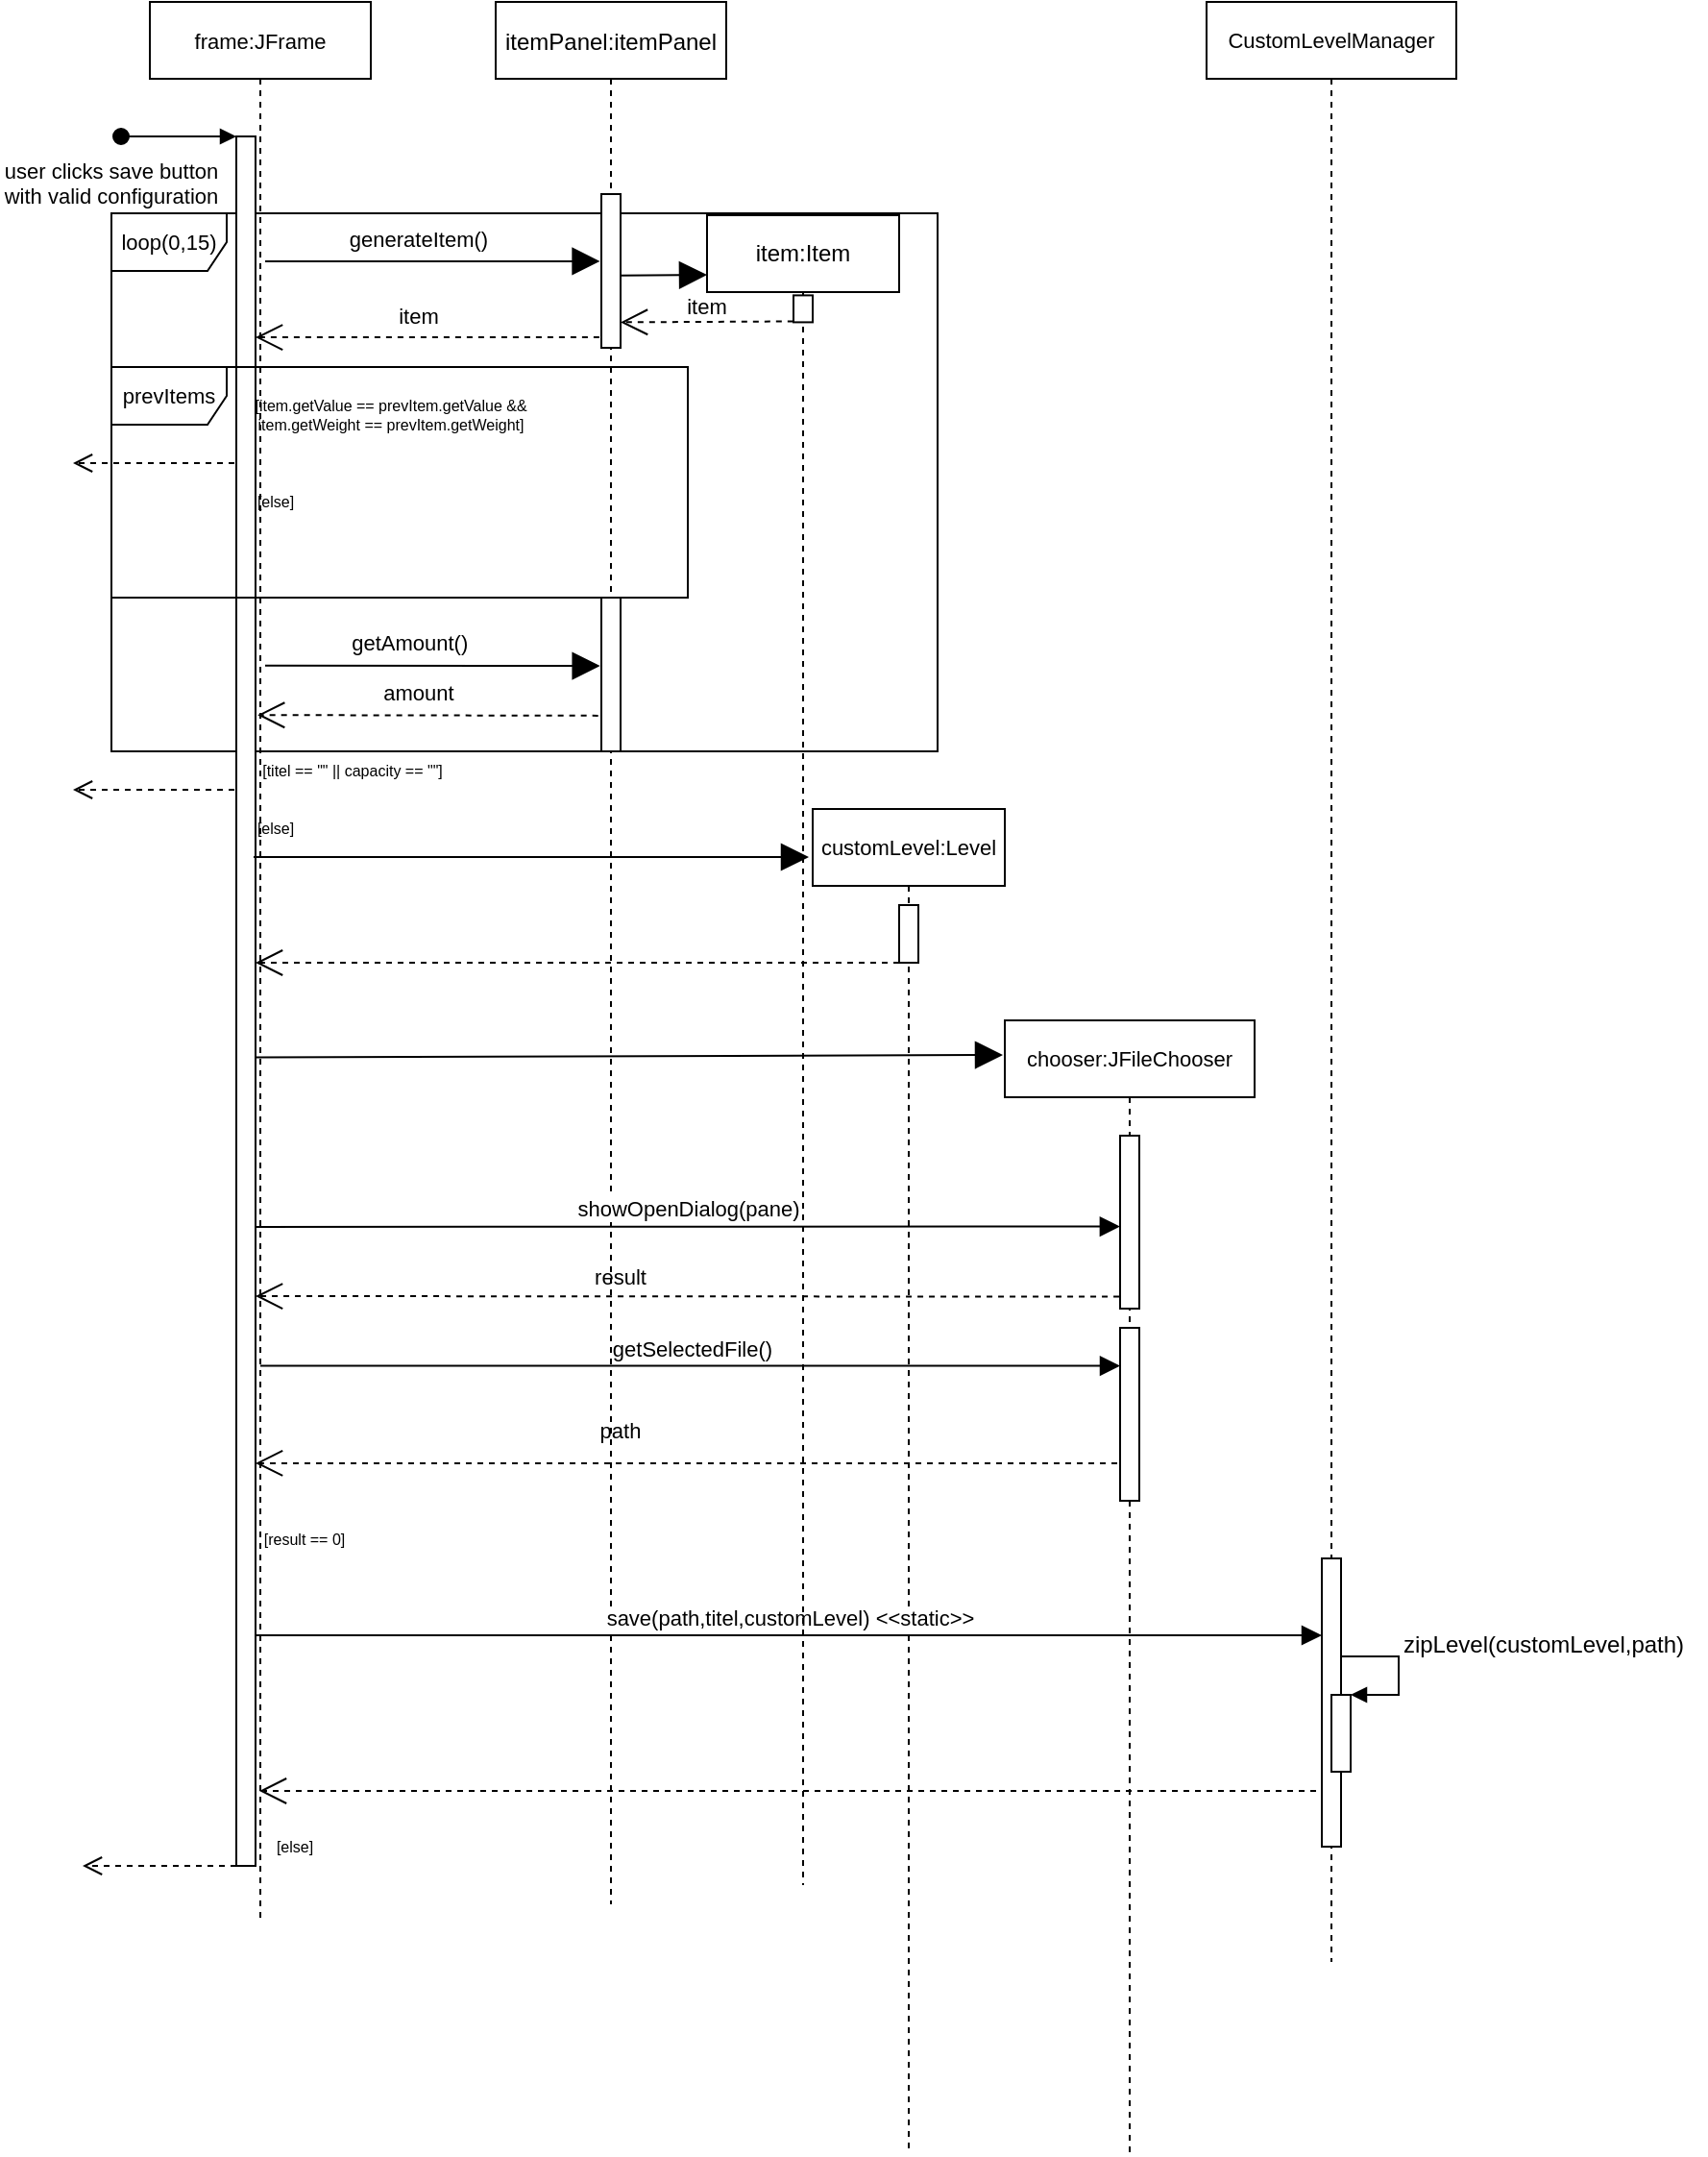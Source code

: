 <mxfile version="20.5.3" type="embed"><diagram id="kgpKYQtTHZ0yAKxKKP6v" name="Page-1"><mxGraphModel dx="249" dy="301" grid="1" gridSize="10" guides="1" tooltips="1" connect="1" arrows="1" fold="1" page="1" pageScale="1" pageWidth="850" pageHeight="1100" math="0" shadow="0"><root><mxCell id="0"/><mxCell id="1" parent="0"/><mxCell id="2r4D0COfhXqqiY9Dbk7g-2" value="loop(0,15)" style="shape=umlFrame;whiteSpace=wrap;html=1;fontSize=11;fillColor=none;" parent="1" vertex="1"><mxGeometry x="100" y="190" width="430" height="280" as="geometry"/></mxCell><mxCell id="3nuBFxr9cyL0pnOWT2aG-1" value="frame:JFrame" style="shape=umlLifeline;perimeter=lifelinePerimeter;container=1;collapsible=0;recursiveResize=0;rounded=0;shadow=0;strokeWidth=1;fontSize=11;" parent="1" vertex="1"><mxGeometry x="120" y="80" width="115" height="1000" as="geometry"/></mxCell><mxCell id="3nuBFxr9cyL0pnOWT2aG-2" value="" style="points=[];perimeter=orthogonalPerimeter;rounded=0;shadow=0;strokeWidth=1;" parent="3nuBFxr9cyL0pnOWT2aG-1" vertex="1"><mxGeometry x="45" y="70" width="10" height="900" as="geometry"/></mxCell><mxCell id="3nuBFxr9cyL0pnOWT2aG-3" value="user clicks save button&#10;with valid configuration" style="verticalAlign=bottom;startArrow=oval;endArrow=block;startSize=8;shadow=0;strokeWidth=1;" parent="3nuBFxr9cyL0pnOWT2aG-1" target="3nuBFxr9cyL0pnOWT2aG-2" edge="1"><mxGeometry x="-1" y="-40" relative="1" as="geometry"><mxPoint x="-15" y="70" as="sourcePoint"/><mxPoint x="-5" as="offset"/></mxGeometry></mxCell><mxCell id="2r4D0COfhXqqiY9Dbk7g-29" value="" style="endArrow=open;endFill=0;endSize=12;html=1;rounded=0;fontSize=11;entryX=0.276;entryY=0.834;entryDx=0;entryDy=0;entryPerimeter=0;dashed=1;" parent="3nuBFxr9cyL0pnOWT2aG-1" source="2r4D0COfhXqqiY9Dbk7g-15" edge="1"><mxGeometry width="160" relative="1" as="geometry"><mxPoint x="455.99" y="760" as="sourcePoint"/><mxPoint x="55" y="760.48" as="targetPoint"/></mxGeometry></mxCell><mxCell id="TD-w0lmRJ8lh9xXf60Sn-9" value="[else]" style="text;html=1;align=center;verticalAlign=middle;resizable=0;points=[];autosize=1;strokeColor=none;fillColor=none;fontSize=8;" parent="3nuBFxr9cyL0pnOWT2aG-1" vertex="1"><mxGeometry x="45" y="420" width="40" height="20" as="geometry"/></mxCell><mxCell id="TD-w0lmRJ8lh9xXf60Sn-10" value="[result == 0]" style="text;html=1;align=center;verticalAlign=middle;resizable=0;points=[];autosize=1;strokeColor=none;fillColor=none;fontSize=8;" parent="3nuBFxr9cyL0pnOWT2aG-1" vertex="1"><mxGeometry x="45" y="790" width="70" height="20" as="geometry"/></mxCell><mxCell id="TD-w0lmRJ8lh9xXf60Sn-11" value="[else]" style="text;html=1;align=center;verticalAlign=middle;resizable=0;points=[];autosize=1;strokeColor=none;fillColor=none;fontSize=8;" parent="3nuBFxr9cyL0pnOWT2aG-1" vertex="1"><mxGeometry x="55" y="950" width="40" height="20" as="geometry"/></mxCell><mxCell id="3nuBFxr9cyL0pnOWT2aG-5" value="itemPanel:itemPanel" style="shape=umlLifeline;perimeter=lifelinePerimeter;container=1;collapsible=0;recursiveResize=0;rounded=0;shadow=0;strokeWidth=1;" parent="1" vertex="1"><mxGeometry x="300" y="80" width="120" height="990" as="geometry"/></mxCell><mxCell id="LOb4m-uqJcy3Hizd3TBj-1" value="" style="html=1;points=[];perimeter=orthogonalPerimeter;" parent="3nuBFxr9cyL0pnOWT2aG-5" vertex="1"><mxGeometry x="55" y="100" width="10" height="80" as="geometry"/></mxCell><mxCell id="LOb4m-uqJcy3Hizd3TBj-2" value="" style="html=1;points=[];perimeter=orthogonalPerimeter;" parent="3nuBFxr9cyL0pnOWT2aG-5" vertex="1"><mxGeometry x="55" y="310" width="10" height="80" as="geometry"/></mxCell><mxCell id="2r4D0COfhXqqiY9Dbk7g-4" value="" style="endArrow=block;endFill=1;endSize=12;html=1;rounded=0;fontSize=11;entryX=-0.071;entryY=0.229;entryDx=0;entryDy=0;entryPerimeter=0;" parent="1" edge="1"><mxGeometry width="160" relative="1" as="geometry"><mxPoint x="180" y="215" as="sourcePoint"/><mxPoint x="354.29" y="214.96" as="targetPoint"/></mxGeometry></mxCell><mxCell id="2r4D0COfhXqqiY9Dbk7g-5" value="generateItem()" style="text;align=center;fontStyle=0;verticalAlign=middle;spacingLeft=3;spacingRight=3;strokeColor=none;rotatable=0;points=[[0,0.5],[1,0.5]];portConstraint=eastwest;fontSize=11;fillColor=none;" parent="1" vertex="1"><mxGeometry x="220" y="190" width="80" height="26" as="geometry"/></mxCell><mxCell id="2r4D0COfhXqqiY9Dbk7g-6" value="" style="endArrow=open;endFill=0;endSize=12;html=1;rounded=0;fontSize=11;exitX=-0.105;exitY=0.932;exitDx=0;exitDy=0;exitPerimeter=0;dashed=1;" parent="1" source="LOb4m-uqJcy3Hizd3TBj-1" target="3nuBFxr9cyL0pnOWT2aG-2" edge="1"><mxGeometry width="160" relative="1" as="geometry"><mxPoint x="353.81" y="242.32" as="sourcePoint"/><mxPoint x="350" y="150" as="targetPoint"/></mxGeometry></mxCell><mxCell id="2r4D0COfhXqqiY9Dbk7g-7" value="item" style="text;align=center;fontStyle=0;verticalAlign=middle;spacingLeft=3;spacingRight=3;strokeColor=none;rotatable=0;points=[[0,0.5],[1,0.5]];portConstraint=eastwest;fontSize=11;fillColor=none;" parent="1" vertex="1"><mxGeometry x="220" y="230" width="80" height="26" as="geometry"/></mxCell><mxCell id="2r4D0COfhXqqiY9Dbk7g-8" value="" style="endArrow=block;endFill=1;endSize=12;html=1;rounded=0;fontSize=11;entryX=-0.067;entryY=0.538;entryDx=0;entryDy=0;entryPerimeter=0;" parent="1" edge="1"><mxGeometry width="160" relative="1" as="geometry"><mxPoint x="180" y="425.4" as="sourcePoint"/><mxPoint x="354.33" y="425.52" as="targetPoint"/></mxGeometry></mxCell><mxCell id="2r4D0COfhXqqiY9Dbk7g-9" value="getAmount()" style="text;align=center;fontStyle=0;verticalAlign=middle;spacingLeft=3;spacingRight=3;strokeColor=none;rotatable=0;points=[[0,0.5],[1,0.5]];portConstraint=eastwest;fontSize=11;fillColor=none;" parent="1" vertex="1"><mxGeometry x="215.35" y="400" width="80" height="26" as="geometry"/></mxCell><mxCell id="2r4D0COfhXqqiY9Dbk7g-10" value="" style="endArrow=open;endFill=0;endSize=12;html=1;rounded=0;fontSize=11;exitX=-0.167;exitY=0.646;exitDx=0;exitDy=0;exitPerimeter=0;entryX=1.107;entryY=0.183;entryDx=0;entryDy=0;entryPerimeter=0;dashed=1;" parent="1" edge="1"><mxGeometry width="160" relative="1" as="geometry"><mxPoint x="353.33" y="451.44" as="sourcePoint"/><mxPoint x="176.07" y="451.1" as="targetPoint"/></mxGeometry></mxCell><mxCell id="2r4D0COfhXqqiY9Dbk7g-11" value="amount" style="text;align=center;fontStyle=0;verticalAlign=middle;spacingLeft=3;spacingRight=3;strokeColor=none;rotatable=0;points=[[0,0.5],[1,0.5]];portConstraint=eastwest;fontSize=11;fillColor=none;dashed=1;" parent="1" vertex="1"><mxGeometry x="220" y="426" width="80" height="26" as="geometry"/></mxCell><mxCell id="2r4D0COfhXqqiY9Dbk7g-13" value="" style="endArrow=block;endFill=1;endSize=12;html=1;rounded=0;fontSize=11;entryX=0;entryY=0.5;entryDx=0;entryDy=0;" parent="1" edge="1"><mxGeometry width="160" relative="1" as="geometry"><mxPoint x="174" y="525" as="sourcePoint"/><mxPoint x="463" y="525" as="targetPoint"/></mxGeometry></mxCell><mxCell id="2r4D0COfhXqqiY9Dbk7g-14" value="customLevel:Level" style="shape=umlLifeline;perimeter=lifelinePerimeter;whiteSpace=wrap;html=1;container=1;collapsible=0;recursiveResize=0;outlineConnect=0;fontSize=11;fillColor=none;" parent="1" vertex="1"><mxGeometry x="465" y="500" width="100" height="700" as="geometry"/></mxCell><mxCell id="LOb4m-uqJcy3Hizd3TBj-4" value="" style="html=1;points=[];perimeter=orthogonalPerimeter;" parent="2r4D0COfhXqqiY9Dbk7g-14" vertex="1"><mxGeometry x="45" y="50" width="10" height="30" as="geometry"/></mxCell><mxCell id="2r4D0COfhXqqiY9Dbk7g-15" value="chooser:JFileChooser" style="shape=umlLifeline;perimeter=lifelinePerimeter;whiteSpace=wrap;html=1;container=1;collapsible=0;recursiveResize=0;outlineConnect=0;fontSize=11;fillColor=none;" parent="1" vertex="1"><mxGeometry x="565" y="610" width="130" height="590" as="geometry"/></mxCell><mxCell id="2r4D0COfhXqqiY9Dbk7g-17" value="" style="html=1;points=[];perimeter=orthogonalPerimeter;fontSize=11;fillColor=default;" parent="2r4D0COfhXqqiY9Dbk7g-15" vertex="1"><mxGeometry x="60" y="60" width="10" height="90" as="geometry"/></mxCell><mxCell id="2r4D0COfhXqqiY9Dbk7g-25" value="getSelectedFile()" style="html=1;verticalAlign=bottom;endArrow=block;endSize=8;rounded=0;fontSize=11;entryX=0;entryY=0.213;entryDx=0;entryDy=0;entryPerimeter=0;endFill=1;" parent="2r4D0COfhXqqiY9Dbk7g-15" source="3nuBFxr9cyL0pnOWT2aG-1" edge="1"><mxGeometry relative="1" as="geometry"><mxPoint x="-350" y="179.72" as="sourcePoint"/><mxPoint x="60" y="179.797" as="targetPoint"/></mxGeometry></mxCell><mxCell id="2" value="" style="html=1;points=[];perimeter=orthogonalPerimeter;fontSize=11;fillColor=default;" vertex="1" parent="2r4D0COfhXqqiY9Dbk7g-15"><mxGeometry x="60" y="160" width="10" height="90" as="geometry"/></mxCell><mxCell id="2r4D0COfhXqqiY9Dbk7g-19" value="showOpenDialog(pane)" style="html=1;verticalAlign=bottom;endArrow=block;endSize=8;rounded=0;fontSize=11;exitX=1.244;exitY=0.475;exitDx=0;exitDy=0;exitPerimeter=0;endFill=1;entryX=-0.006;entryY=0.525;entryDx=0;entryDy=0;entryPerimeter=0;" parent="1" target="2r4D0COfhXqqiY9Dbk7g-17" edge="1"><mxGeometry relative="1" as="geometry"><mxPoint x="175" y="717.5" as="sourcePoint"/><mxPoint x="235" y="700" as="targetPoint"/></mxGeometry></mxCell><mxCell id="2r4D0COfhXqqiY9Dbk7g-20" value="" style="endArrow=block;endFill=1;endSize=12;html=1;rounded=0;fontSize=11;exitX=1.184;exitY=0.377;exitDx=0;exitDy=0;exitPerimeter=0;" parent="1" edge="1"><mxGeometry width="160" relative="1" as="geometry"><mxPoint x="175" y="629.3" as="sourcePoint"/><mxPoint x="564" y="628" as="targetPoint"/></mxGeometry></mxCell><mxCell id="2r4D0COfhXqqiY9Dbk7g-21" value="" style="endArrow=open;endFill=0;endSize=12;html=1;rounded=0;fontSize=11;entryX=1.078;entryY=0.515;entryDx=0;entryDy=0;entryPerimeter=0;dashed=1;exitX=-0.047;exitY=0.931;exitDx=0;exitDy=0;exitPerimeter=0;" parent="1" source="2r4D0COfhXqqiY9Dbk7g-17" edge="1"><mxGeometry width="160" relative="1" as="geometry"><mxPoint x="331.65" y="845.44" as="sourcePoint"/><mxPoint x="175" y="753.5" as="targetPoint"/></mxGeometry></mxCell><mxCell id="2r4D0COfhXqqiY9Dbk7g-22" value="result" style="text;align=center;fontStyle=0;verticalAlign=middle;spacingLeft=3;spacingRight=3;strokeColor=none;rotatable=0;points=[[0,0.5],[1,0.5]];portConstraint=eastwest;fontSize=11;fillColor=none;" parent="1" vertex="1"><mxGeometry x="325" y="730" width="80" height="26" as="geometry"/></mxCell><mxCell id="2r4D0COfhXqqiY9Dbk7g-26" value="path" style="text;align=center;fontStyle=0;verticalAlign=middle;spacingLeft=3;spacingRight=3;strokeColor=none;rotatable=0;points=[[0,0.5],[1,0.5]];portConstraint=eastwest;fontSize=11;fillColor=none;" parent="1" vertex="1"><mxGeometry x="325" y="810" width="80" height="26" as="geometry"/></mxCell><mxCell id="2r4D0COfhXqqiY9Dbk7g-32" value="CustomLevelManager" style="shape=umlLifeline;perimeter=lifelinePerimeter;whiteSpace=wrap;html=1;container=1;collapsible=0;recursiveResize=0;outlineConnect=0;fontSize=11;fillColor=none;" parent="1" vertex="1"><mxGeometry x="670" y="80" width="130" height="1020" as="geometry"/></mxCell><mxCell id="2r4D0COfhXqqiY9Dbk7g-33" value="" style="html=1;points=[];perimeter=orthogonalPerimeter;fontSize=11;fillColor=default;" parent="2r4D0COfhXqqiY9Dbk7g-32" vertex="1"><mxGeometry x="60" y="810" width="10" height="150" as="geometry"/></mxCell><mxCell id="LOb4m-uqJcy3Hizd3TBj-13" value="" style="html=1;points=[];perimeter=orthogonalPerimeter;" parent="2r4D0COfhXqqiY9Dbk7g-32" vertex="1"><mxGeometry x="65" y="881" width="10" height="40" as="geometry"/></mxCell><mxCell id="LOb4m-uqJcy3Hizd3TBj-17" value="" style="edgeStyle=orthogonalEdgeStyle;html=1;align=left;spacingLeft=2;endArrow=block;rounded=0;entryX=1;entryY=0;" parent="2r4D0COfhXqqiY9Dbk7g-32" edge="1"><mxGeometry relative="1" as="geometry"><mxPoint x="70" y="861" as="sourcePoint"/><Array as="points"><mxPoint x="100" y="861"/></Array><mxPoint x="75" y="881" as="targetPoint"/></mxGeometry></mxCell><mxCell id="2r4D0COfhXqqiY9Dbk7g-34" value="save(path,titel,customLevel) &amp;lt;&amp;lt;static&amp;gt;&amp;gt;" style="html=1;verticalAlign=bottom;endArrow=block;endSize=8;rounded=0;fontSize=11;endFill=1;" parent="1" target="2r4D0COfhXqqiY9Dbk7g-33" edge="1"><mxGeometry relative="1" as="geometry"><mxPoint x="175" y="930" as="sourcePoint"/><mxPoint x="730" y="920" as="targetPoint"/></mxGeometry></mxCell><mxCell id="2r4D0COfhXqqiY9Dbk7g-35" value="" style="endArrow=open;endFill=0;endSize=12;html=1;rounded=0;fontSize=11;dashed=1;" parent="1" edge="1"><mxGeometry width="160" relative="1" as="geometry"><mxPoint x="727" y="1011" as="sourcePoint"/><mxPoint x="177" y="1011" as="targetPoint"/></mxGeometry></mxCell><mxCell id="LOb4m-uqJcy3Hizd3TBj-5" value="" style="endArrow=open;dashed=1;endFill=0;endSize=12;html=1;rounded=0;" parent="1" edge="1"><mxGeometry width="160" relative="1" as="geometry"><mxPoint x="510" y="580" as="sourcePoint"/><mxPoint x="175" y="580" as="targetPoint"/></mxGeometry></mxCell><mxCell id="LOb4m-uqJcy3Hizd3TBj-6" value="item:Item" style="shape=umlLifeline;perimeter=lifelinePerimeter;whiteSpace=wrap;html=1;container=1;collapsible=0;recursiveResize=0;outlineConnect=0;" parent="1" vertex="1"><mxGeometry x="410" y="191" width="100" height="869" as="geometry"/></mxCell><mxCell id="LOb4m-uqJcy3Hizd3TBj-7" value="" style="html=1;points=[];perimeter=orthogonalPerimeter;" parent="LOb4m-uqJcy3Hizd3TBj-6" vertex="1"><mxGeometry x="45" y="41.7" width="10" height="14" as="geometry"/></mxCell><mxCell id="LOb4m-uqJcy3Hizd3TBj-11" value="" style="endArrow=open;endFill=0;endSize=12;html=1;rounded=0;fontSize=11;dashed=1;exitX=-0.008;exitY=0.967;exitDx=0;exitDy=0;exitPerimeter=0;" parent="LOb4m-uqJcy3Hizd3TBj-6" source="LOb4m-uqJcy3Hizd3TBj-7" edge="1"><mxGeometry width="160" relative="1" as="geometry"><mxPoint x="40" y="55.4" as="sourcePoint"/><mxPoint x="-45" y="55.7" as="targetPoint"/></mxGeometry></mxCell><mxCell id="LOb4m-uqJcy3Hizd3TBj-10" value="" style="endArrow=block;endFill=1;endSize=12;html=1;rounded=0;fontSize=11;exitX=0.957;exitY=0.53;exitDx=0;exitDy=0;exitPerimeter=0;" parent="1" source="LOb4m-uqJcy3Hizd3TBj-1" edge="1"><mxGeometry width="160" relative="1" as="geometry"><mxPoint x="190" y="225" as="sourcePoint"/><mxPoint x="410" y="222" as="targetPoint"/></mxGeometry></mxCell><mxCell id="LOb4m-uqJcy3Hizd3TBj-12" value="item" style="text;align=center;fontStyle=0;verticalAlign=middle;spacingLeft=3;spacingRight=3;strokeColor=none;rotatable=0;points=[[0,0.5],[1,0.5]];portConstraint=eastwest;fontSize=11;fillColor=none;" parent="1" vertex="1"><mxGeometry x="370" y="225" width="80" height="26" as="geometry"/></mxCell><mxCell id="LOb4m-uqJcy3Hizd3TBj-18" value="zipLevel(customLevel,path)" style="text;html=1;align=center;verticalAlign=middle;resizable=0;points=[];autosize=1;strokeColor=none;fillColor=none;" parent="1" vertex="1"><mxGeometry x="760" y="920" width="170" height="30" as="geometry"/></mxCell><mxCell id="TD-w0lmRJ8lh9xXf60Sn-2" value="prevItems" style="shape=umlFrame;whiteSpace=wrap;html=1;fontSize=11;fillColor=none;" parent="1" vertex="1"><mxGeometry x="100" y="270" width="300" height="120" as="geometry"/></mxCell><mxCell id="TD-w0lmRJ8lh9xXf60Sn-3" value="&lt;div&gt;[item.getValue == prevItem.getValue &amp;amp;&amp;amp;&lt;/div&gt;&lt;div&gt;item.getWeight == prevItem.getWeight]&lt;/div&gt;" style="text;html=1;align=center;verticalAlign=middle;resizable=0;points=[];autosize=1;strokeColor=none;fillColor=none;fontSize=8;" parent="1" vertex="1"><mxGeometry x="165" y="280" width="160" height="30" as="geometry"/></mxCell><mxCell id="TD-w0lmRJ8lh9xXf60Sn-5" value="" style="html=1;verticalAlign=bottom;endArrow=open;dashed=1;endSize=8;rounded=0;fontSize=8;" parent="1" edge="1"><mxGeometry x="0.286" relative="1" as="geometry"><mxPoint x="164" y="320" as="sourcePoint"/><mxPoint x="80" y="320" as="targetPoint"/><mxPoint as="offset"/></mxGeometry></mxCell><mxCell id="TD-w0lmRJ8lh9xXf60Sn-6" value="[else]" style="text;html=1;align=center;verticalAlign=middle;resizable=0;points=[];autosize=1;strokeColor=none;fillColor=none;fontSize=8;" parent="1" vertex="1"><mxGeometry x="165" y="330" width="40" height="20" as="geometry"/></mxCell><mxCell id="TD-w0lmRJ8lh9xXf60Sn-7" value="[titel == &quot;&quot; || capacity == &quot;&quot;]" style="text;html=1;align=center;verticalAlign=middle;resizable=0;points=[];autosize=1;strokeColor=none;fillColor=none;fontSize=8;" parent="1" vertex="1"><mxGeometry x="165" y="470" width="120" height="20" as="geometry"/></mxCell><mxCell id="TD-w0lmRJ8lh9xXf60Sn-8" value="" style="html=1;verticalAlign=bottom;endArrow=open;dashed=1;endSize=8;rounded=0;fontSize=8;" parent="1" edge="1"><mxGeometry x="0.286" relative="1" as="geometry"><mxPoint x="164" y="490.0" as="sourcePoint"/><mxPoint x="80" y="490.0" as="targetPoint"/><mxPoint as="offset"/></mxGeometry></mxCell><mxCell id="TD-w0lmRJ8lh9xXf60Sn-12" value="" style="html=1;verticalAlign=bottom;endArrow=open;dashed=1;endSize=8;rounded=0;fontSize=8;" parent="1" edge="1"><mxGeometry relative="1" as="geometry"><mxPoint x="165" y="1050" as="sourcePoint"/><mxPoint x="85" y="1050" as="targetPoint"/></mxGeometry></mxCell></root></mxGraphModel></diagram></mxfile>